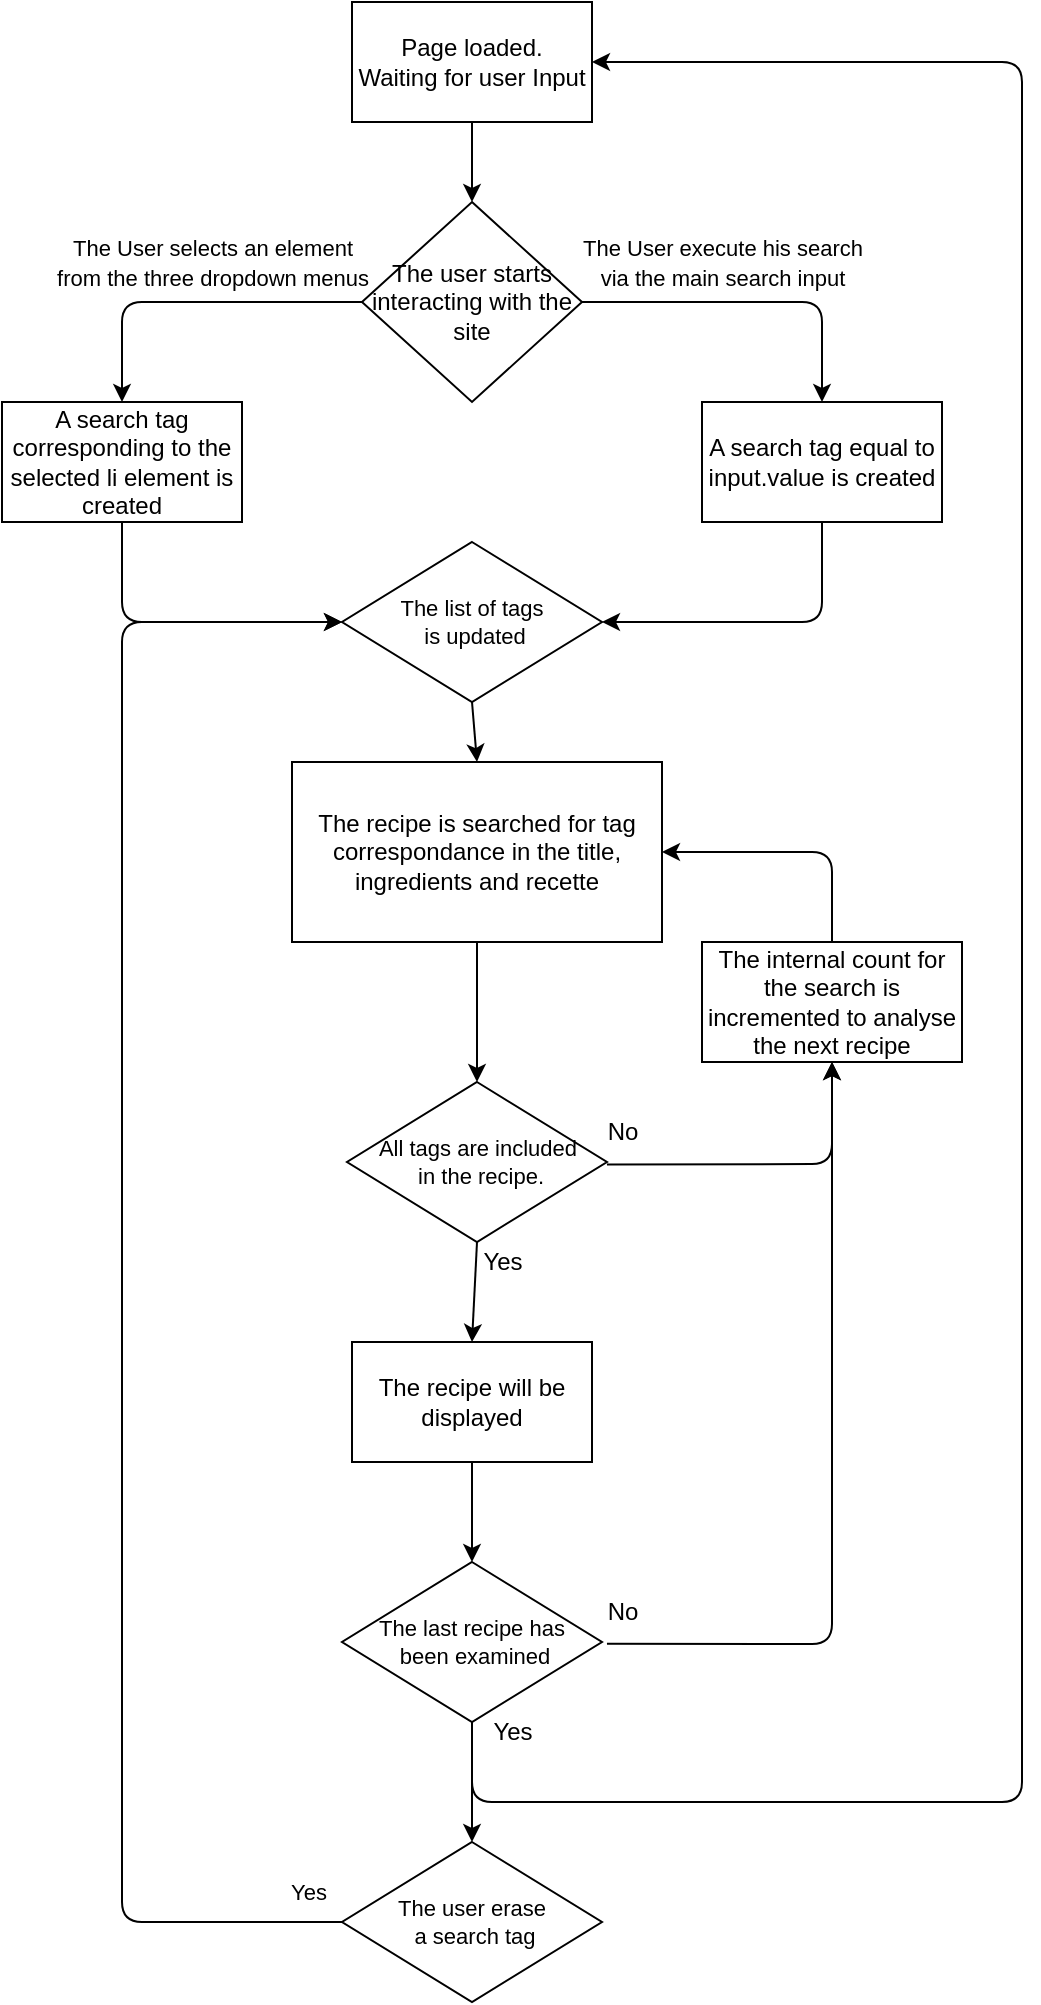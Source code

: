<mxfile>
    <diagram id="pygG9RtXrh9Qg7fKJNiD" name="Page-1">
        <mxGraphModel dx="578" dy="518" grid="1" gridSize="10" guides="1" tooltips="1" connect="1" arrows="1" fold="1" page="1" pageScale="1" pageWidth="850" pageHeight="1100" math="0" shadow="0">
            <root>
                <mxCell id="0"/>
                <mxCell id="1" parent="0"/>
                <mxCell id="2" value="" style="edgeStyle=none;html=1;" edge="1" parent="1" source="3" target="6">
                    <mxGeometry relative="1" as="geometry"/>
                </mxCell>
                <mxCell id="3" value="Page loaded.&lt;br&gt;Waiting for user Input" style="rounded=0;whiteSpace=wrap;html=1;" vertex="1" parent="1">
                    <mxGeometry x="365" y="80" width="120" height="60" as="geometry"/>
                </mxCell>
                <mxCell id="4" value="" style="edgeStyle=none;html=1;entryX=0.5;entryY=0;entryDx=0;entryDy=0;" edge="1" parent="1" source="6" target="9">
                    <mxGeometry relative="1" as="geometry">
                        <Array as="points">
                            <mxPoint x="600" y="230"/>
                        </Array>
                    </mxGeometry>
                </mxCell>
                <mxCell id="5" value="" style="edgeStyle=none;html=1;entryX=0.5;entryY=0;entryDx=0;entryDy=0;exitX=0;exitY=0.5;exitDx=0;exitDy=0;" edge="1" parent="1" source="6" target="13">
                    <mxGeometry relative="1" as="geometry">
                        <Array as="points">
                            <mxPoint x="250" y="230"/>
                        </Array>
                    </mxGeometry>
                </mxCell>
                <mxCell id="6" value="The user starts interacting with the site" style="rhombus;whiteSpace=wrap;html=1;rounded=0;" vertex="1" parent="1">
                    <mxGeometry x="370" y="180" width="110" height="100" as="geometry"/>
                </mxCell>
                <mxCell id="8" value="" style="endArrow=classic;html=1;entryX=1;entryY=0.5;entryDx=0;entryDy=0;" edge="1" parent="1" target="3">
                    <mxGeometry width="50" height="50" relative="1" as="geometry">
                        <mxPoint x="425" y="940" as="sourcePoint"/>
                        <mxPoint x="530" y="430" as="targetPoint"/>
                        <Array as="points">
                            <mxPoint x="425" y="980"/>
                            <mxPoint x="700" y="980"/>
                            <mxPoint x="700" y="110"/>
                        </Array>
                    </mxGeometry>
                </mxCell>
                <mxCell id="9" value="A search tag equal to input.value is created" style="whiteSpace=wrap;html=1;rounded=0;" vertex="1" parent="1">
                    <mxGeometry x="540" y="280" width="120" height="60" as="geometry"/>
                </mxCell>
                <mxCell id="10" value="The recipe is searched for tag correspondance in the title, ingredients and recette" style="rounded=0;whiteSpace=wrap;html=1;" vertex="1" parent="1">
                    <mxGeometry x="335" y="460" width="185" height="90" as="geometry"/>
                </mxCell>
                <mxCell id="11" value="&lt;font style=&quot;font-size: 11px;&quot;&gt;The User execute his search &lt;br&gt;via the main search input&lt;/font&gt;" style="text;html=1;align=center;verticalAlign=middle;resizable=0;points=[];autosize=1;strokeColor=none;fillColor=none;" vertex="1" parent="1">
                    <mxGeometry x="470" y="190" width="160" height="40" as="geometry"/>
                </mxCell>
                <mxCell id="12" value="&lt;font style=&quot;font-size: 11px;&quot;&gt;The User selects an element &lt;br&gt;from the three dropdown menus&lt;/font&gt;" style="text;html=1;align=center;verticalAlign=middle;resizable=0;points=[];autosize=1;strokeColor=none;fillColor=none;" vertex="1" parent="1">
                    <mxGeometry x="205" y="190" width="180" height="40" as="geometry"/>
                </mxCell>
                <mxCell id="13" value="A search tag corresponding to the selected li element is created" style="whiteSpace=wrap;html=1;rounded=0;" vertex="1" parent="1">
                    <mxGeometry x="190" y="280" width="120" height="60" as="geometry"/>
                </mxCell>
                <mxCell id="14" style="edgeStyle=none;html=1;fontSize=11;" edge="1" parent="1">
                    <mxGeometry relative="1" as="geometry">
                        <mxPoint x="500" y="390" as="targetPoint"/>
                        <mxPoint x="500" y="390" as="sourcePoint"/>
                    </mxGeometry>
                </mxCell>
                <mxCell id="15" value="The list of tags&lt;br&gt;&amp;nbsp;is updated" style="rhombus;whiteSpace=wrap;html=1;fontSize=11;" vertex="1" parent="1">
                    <mxGeometry x="360" y="350" width="130" height="80" as="geometry"/>
                </mxCell>
                <mxCell id="16" value="" style="endArrow=classic;html=1;fontSize=11;exitX=0.5;exitY=1;exitDx=0;exitDy=0;entryX=1;entryY=0.5;entryDx=0;entryDy=0;" edge="1" parent="1" source="9" target="15">
                    <mxGeometry width="50" height="50" relative="1" as="geometry">
                        <mxPoint x="480" y="430" as="sourcePoint"/>
                        <mxPoint x="530" y="380" as="targetPoint"/>
                        <Array as="points">
                            <mxPoint x="600" y="390"/>
                        </Array>
                    </mxGeometry>
                </mxCell>
                <mxCell id="17" value="" style="endArrow=classic;html=1;fontSize=11;exitX=0.5;exitY=1;exitDx=0;exitDy=0;entryX=0;entryY=0.5;entryDx=0;entryDy=0;" edge="1" parent="1" source="13" target="15">
                    <mxGeometry width="50" height="50" relative="1" as="geometry">
                        <mxPoint x="480" y="420" as="sourcePoint"/>
                        <mxPoint x="380" y="390" as="targetPoint"/>
                        <Array as="points">
                            <mxPoint x="250" y="390"/>
                        </Array>
                    </mxGeometry>
                </mxCell>
                <mxCell id="18" value="" style="endArrow=classic;html=1;fontSize=11;exitX=0.5;exitY=1;exitDx=0;exitDy=0;entryX=0.5;entryY=0;entryDx=0;entryDy=0;" edge="1" parent="1" source="15" target="10">
                    <mxGeometry width="50" height="50" relative="1" as="geometry">
                        <mxPoint x="480" y="420" as="sourcePoint"/>
                        <mxPoint x="530" y="370" as="targetPoint"/>
                    </mxGeometry>
                </mxCell>
                <mxCell id="20" value="The user erase&lt;br&gt;&amp;nbsp;a search tag" style="rhombus;whiteSpace=wrap;html=1;fontSize=11;" vertex="1" parent="1">
                    <mxGeometry x="360" y="1000" width="130" height="80" as="geometry"/>
                </mxCell>
                <mxCell id="21" value="" style="endArrow=classic;html=1;fontSize=11;" edge="1" parent="1" target="20">
                    <mxGeometry width="50" height="50" relative="1" as="geometry">
                        <mxPoint x="425" y="970" as="sourcePoint"/>
                        <mxPoint x="527.5" y="640" as="targetPoint"/>
                    </mxGeometry>
                </mxCell>
                <mxCell id="22" value="" style="endArrow=classic;html=1;fontSize=11;exitX=0;exitY=0.5;exitDx=0;exitDy=0;entryX=0;entryY=0.5;entryDx=0;entryDy=0;" edge="1" parent="1" source="20" target="15">
                    <mxGeometry width="50" height="50" relative="1" as="geometry">
                        <mxPoint x="480" y="410" as="sourcePoint"/>
                        <mxPoint x="530" y="360" as="targetPoint"/>
                        <Array as="points">
                            <mxPoint x="250" y="1040"/>
                            <mxPoint x="250" y="390"/>
                        </Array>
                    </mxGeometry>
                </mxCell>
                <mxCell id="23" value="Yes" style="text;html=1;align=center;verticalAlign=middle;resizable=0;points=[];autosize=1;strokeColor=none;fillColor=none;fontSize=11;" vertex="1" parent="1">
                    <mxGeometry x="322.5" y="1010" width="40" height="30" as="geometry"/>
                </mxCell>
                <mxCell id="25" value="" style="endArrow=classic;html=1;fontSize=11;exitX=0.5;exitY=1;exitDx=0;exitDy=0;entryX=0.5;entryY=0;entryDx=0;entryDy=0;" edge="1" parent="1" source="10" target="26">
                    <mxGeometry width="50" height="50" relative="1" as="geometry">
                        <mxPoint x="320" y="490" as="sourcePoint"/>
                        <mxPoint x="427.5" y="590" as="targetPoint"/>
                    </mxGeometry>
                </mxCell>
                <mxCell id="26" value="All tags are included&lt;br&gt;&amp;nbsp;in the recipe." style="rhombus;whiteSpace=wrap;html=1;fontSize=11;" vertex="1" parent="1">
                    <mxGeometry x="362.5" y="620" width="130" height="80" as="geometry"/>
                </mxCell>
                <mxCell id="30" value="" style="edgeStyle=none;orthogonalLoop=1;jettySize=auto;html=1;exitX=0.5;exitY=1;exitDx=0;exitDy=0;entryX=0.5;entryY=0;entryDx=0;entryDy=0;" edge="1" parent="1" source="26" target="34">
                    <mxGeometry width="100" relative="1" as="geometry">
                        <mxPoint x="440" y="710" as="sourcePoint"/>
                        <mxPoint x="428" y="730" as="targetPoint"/>
                        <Array as="points"/>
                    </mxGeometry>
                </mxCell>
                <mxCell id="31" value="Yes" style="text;html=1;align=center;verticalAlign=middle;resizable=0;points=[];autosize=1;strokeColor=none;fillColor=none;" vertex="1" parent="1">
                    <mxGeometry x="420" y="695" width="40" height="30" as="geometry"/>
                </mxCell>
                <mxCell id="33" value="No" style="text;html=1;align=center;verticalAlign=middle;resizable=0;points=[];autosize=1;strokeColor=none;fillColor=none;" vertex="1" parent="1">
                    <mxGeometry x="480" y="630" width="40" height="30" as="geometry"/>
                </mxCell>
                <mxCell id="34" value="The recipe will be displayed" style="whiteSpace=wrap;html=1;" vertex="1" parent="1">
                    <mxGeometry x="365" y="750" width="120" height="60" as="geometry"/>
                </mxCell>
                <mxCell id="36" value="The internal count for the search is incremented to analyse the next recipe" style="whiteSpace=wrap;html=1;" vertex="1" parent="1">
                    <mxGeometry x="540" y="550" width="130" height="60" as="geometry"/>
                </mxCell>
                <mxCell id="37" value="" style="edgeStyle=none;orthogonalLoop=1;jettySize=auto;html=1;entryX=1;entryY=0.5;entryDx=0;entryDy=0;exitX=0.5;exitY=0;exitDx=0;exitDy=0;" edge="1" parent="1" source="36" target="10">
                    <mxGeometry width="100" relative="1" as="geometry">
                        <mxPoint x="540" y="510" as="sourcePoint"/>
                        <mxPoint x="640" y="510" as="targetPoint"/>
                        <Array as="points">
                            <mxPoint x="605" y="505"/>
                        </Array>
                    </mxGeometry>
                </mxCell>
                <mxCell id="38" value="" style="edgeStyle=none;orthogonalLoop=1;jettySize=auto;html=1;exitX=0.312;exitY=1.042;exitDx=0;exitDy=0;exitPerimeter=0;entryX=0.5;entryY=1;entryDx=0;entryDy=0;" edge="1" parent="1" source="33" target="36">
                    <mxGeometry width="100" relative="1" as="geometry">
                        <mxPoint x="520" y="670" as="sourcePoint"/>
                        <mxPoint x="620" y="670" as="targetPoint"/>
                        <Array as="points">
                            <mxPoint x="605" y="661"/>
                        </Array>
                    </mxGeometry>
                </mxCell>
                <mxCell id="41" value="The last recipe has&lt;br&gt;&amp;nbsp;been examined" style="rhombus;whiteSpace=wrap;html=1;fontSize=11;" vertex="1" parent="1">
                    <mxGeometry x="360" y="860" width="130" height="80" as="geometry"/>
                </mxCell>
                <mxCell id="42" value="Yes" style="text;html=1;align=center;verticalAlign=middle;resizable=0;points=[];autosize=1;strokeColor=none;fillColor=none;" vertex="1" parent="1">
                    <mxGeometry x="425" y="930" width="40" height="30" as="geometry"/>
                </mxCell>
                <mxCell id="43" value="No" style="text;html=1;align=center;verticalAlign=middle;resizable=0;points=[];autosize=1;strokeColor=none;fillColor=none;" vertex="1" parent="1">
                    <mxGeometry x="480" y="870" width="40" height="30" as="geometry"/>
                </mxCell>
                <mxCell id="44" value="" style="edgeStyle=none;orthogonalLoop=1;jettySize=auto;html=1;exitX=0.312;exitY=1.03;exitDx=0;exitDy=0;exitPerimeter=0;entryX=0.5;entryY=1;entryDx=0;entryDy=0;" edge="1" parent="1" source="43" target="36">
                    <mxGeometry width="100" relative="1" as="geometry">
                        <mxPoint x="490" y="930" as="sourcePoint"/>
                        <mxPoint x="600" y="610" as="targetPoint"/>
                        <Array as="points">
                            <mxPoint x="605" y="901"/>
                        </Array>
                    </mxGeometry>
                </mxCell>
                <mxCell id="45" value="" style="edgeStyle=none;orthogonalLoop=1;jettySize=auto;html=1;exitX=0.5;exitY=1;exitDx=0;exitDy=0;entryX=0.5;entryY=0;entryDx=0;entryDy=0;" edge="1" parent="1" source="34" target="41">
                    <mxGeometry width="100" relative="1" as="geometry">
                        <mxPoint x="490" y="820" as="sourcePoint"/>
                        <mxPoint x="590" y="820" as="targetPoint"/>
                        <Array as="points"/>
                    </mxGeometry>
                </mxCell>
            </root>
        </mxGraphModel>
    </diagram>
</mxfile>